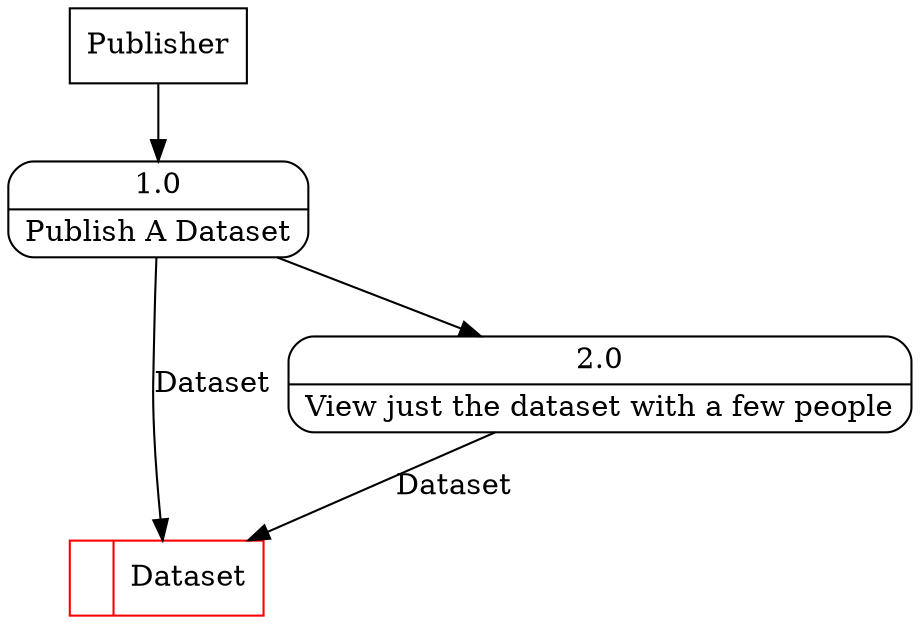digraph dfd2{ 
node[shape=record]
200 [label="<f0>  |<f1> Dataset " color=red];
201 [label="Publisher" shape=box];
202 [label="{<f0> 1.0|<f1> Publish A Dataset }" shape=Mrecord];
2 [label="{<f0> 2.0|<f1> View just the dataset with a few people }" shape=Mrecord];
202 -> 2
2 -> 200  [label="Dataset"]
201 -> 202
202 -> 200 [label="Dataset"]
}
